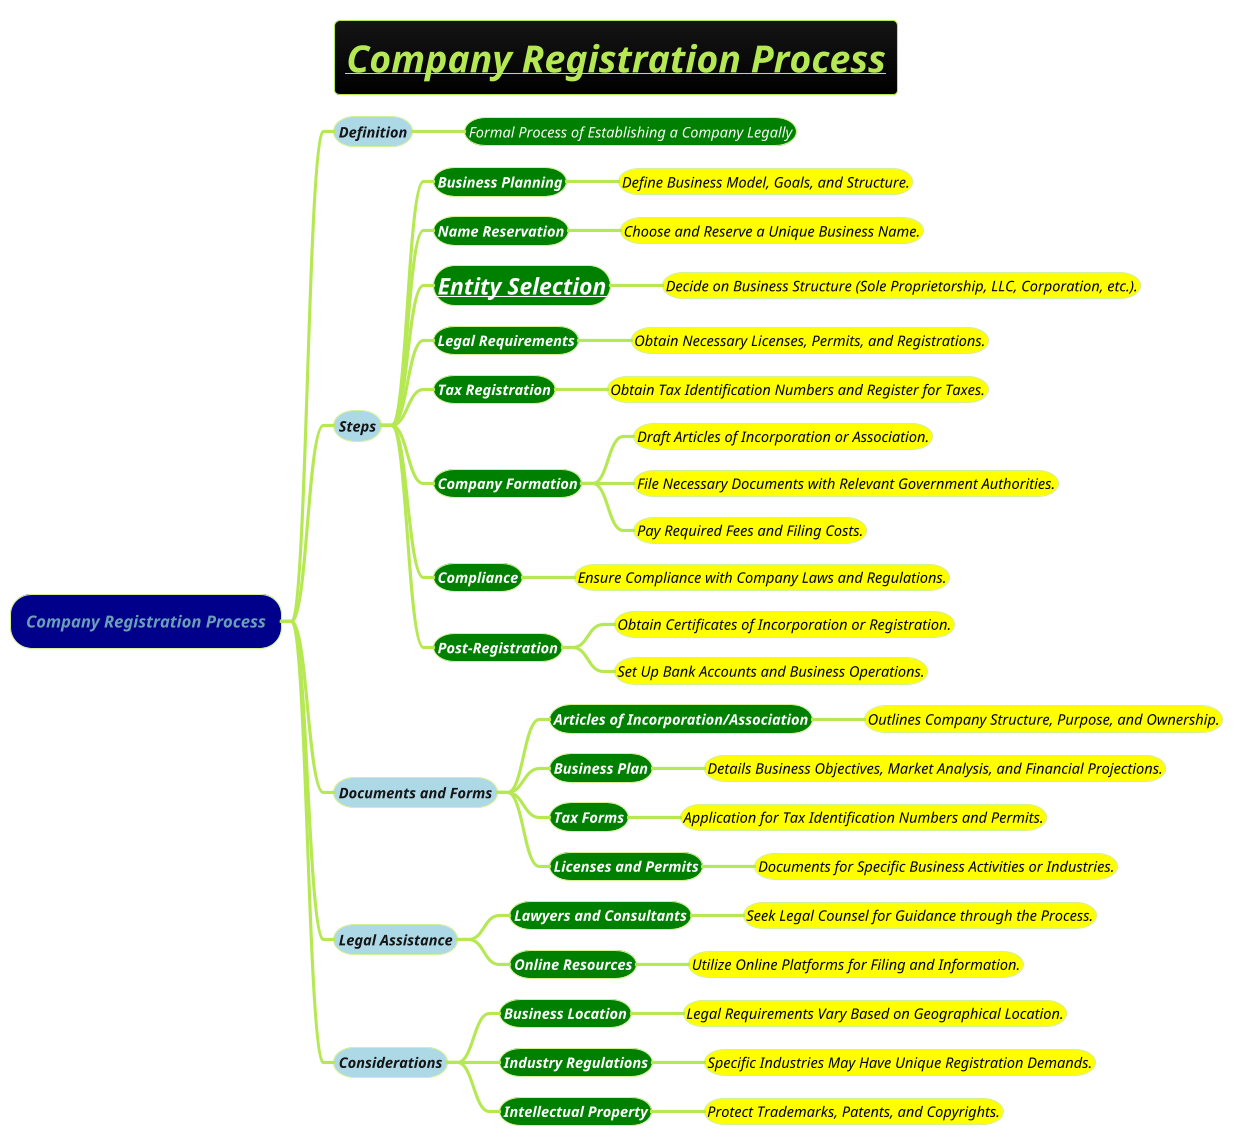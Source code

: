 @startmindmap
title =<i><b><u>Company Registration Process
!theme hacker

*[#darkblue] <i>Company Registration Process
**[#lightblue] <i><color #blac><size:14>Definition
***[#green] <i><color #white><size:14>Formal Process of Establishing a Company Legally
**[#lightblue] <i><color #blac><size:14>Steps
***[#green] <b><i><color #white><size:14>Business Planning
****[#yellow] <i><color #black><size:14>Define Business Model, Goals, and Structure.
***[#green] <b><i><color #white><size:14>Name Reservation
****[#yellow] <i><color #black><size:14>Choose and Reserve a Unique Business Name.
***[#green] <b><i><color #white><size:22>[[Entity-Selection.puml Entity Selection]]
****[#yellow] <i><color #black><size:14>Decide on Business Structure (Sole Proprietorship, LLC, Corporation, etc.).
***[#green] <b><i><color #white><size:14>Legal Requirements
****[#yellow] <i><color #black><size:14>Obtain Necessary Licenses, Permits, and Registrations.
***[#green] <b><i><color #white><size:14>Tax Registration
****[#yellow] <i><color #black><size:14>Obtain Tax Identification Numbers and Register for Taxes.
***[#green] <b><i><color #white><size:14>Company Formation
****[#yellow] <i><color #black><size:14>Draft Articles of Incorporation or Association.
****[#yellow] <i><color #black><size:14>File Necessary Documents with Relevant Government Authorities.
****[#yellow] <i><color #black><size:14>Pay Required Fees and Filing Costs.
***[#green] <b><i><color #white><size:14>Compliance
****[#yellow] <i><color #black><size:14>Ensure Compliance with Company Laws and Regulations.
***[#green] <b><i><color #white><size:14>Post-Registration
****[#yellow] <i><color #black><size:14>Obtain Certificates of Incorporation or Registration.
****[#yellow] <i><color #black><size:14>Set Up Bank Accounts and Business Operations.
**[#lightblue] <i><color #blac><size:14>Documents and Forms
***[#green] <b><i><color #white><size:14>Articles of Incorporation/Association
****[#yellow] <i><color #black><size:14>Outlines Company Structure, Purpose, and Ownership.
***[#green] <b><i><color #white><size:14>Business Plan
****[#yellow] <i><color #black><size:14>Details Business Objectives, Market Analysis, and Financial Projections.
***[#green] <b><i><color #white><size:14>Tax Forms
****[#yellow] <i><color #black><size:14>Application for Tax Identification Numbers and Permits.
***[#green] <b><i><color #white><size:14>Licenses and Permits
****[#yellow] <i><color #black><size:14>Documents for Specific Business Activities or Industries.
**[#lightblue] <i><color #blac><size:14>Legal Assistance
***[#green] <b><i><color #white><size:14>Lawyers and Consultants
****[#yellow] <i><color #black><size:14>Seek Legal Counsel for Guidance through the Process.
***[#green] <b><i><color #white><size:14>Online Resources
****[#yellow] <i><color #black><size:14>Utilize Online Platforms for Filing and Information.
**[#lightblue] <i><color #blac><size:14>Considerations
***[#green] <b><i><color #white><size:14>Business Location
****[#yellow] <i><color #black><size:14>Legal Requirements Vary Based on Geographical Location.
***[#green] <b><i><color #white><size:14>Industry Regulations
****[#yellow] <i><color #black><size:14>Specific Industries May Have Unique Registration Demands.
***[#green] <b><i><color #white><size:14>Intellectual Property
****[#yellow] <i><color #black><size:14>Protect Trademarks, Patents, and Copyrights.
@endmindmap
